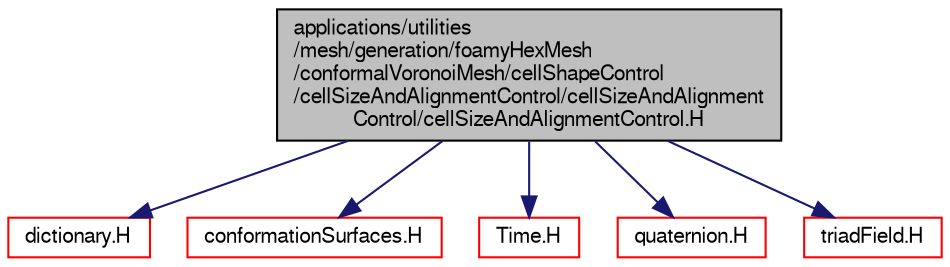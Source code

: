 digraph "applications/utilities/mesh/generation/foamyHexMesh/conformalVoronoiMesh/cellShapeControl/cellSizeAndAlignmentControl/cellSizeAndAlignmentControl/cellSizeAndAlignmentControl.H"
{
  bgcolor="transparent";
  edge [fontname="FreeSans",fontsize="10",labelfontname="FreeSans",labelfontsize="10"];
  node [fontname="FreeSans",fontsize="10",shape=record];
  Node0 [label="applications/utilities\l/mesh/generation/foamyHexMesh\l/conformalVoronoiMesh/cellShapeControl\l/cellSizeAndAlignmentControl/cellSizeAndAlignment\lControl/cellSizeAndAlignmentControl.H",height=0.2,width=0.4,color="black", fillcolor="grey75", style="filled", fontcolor="black"];
  Node0 -> Node1 [color="midnightblue",fontsize="10",style="solid",fontname="FreeSans"];
  Node1 [label="dictionary.H",height=0.2,width=0.4,color="red",URL="$a08804.html"];
  Node0 -> Node72 [color="midnightblue",fontsize="10",style="solid",fontname="FreeSans"];
  Node72 [label="conformationSurfaces.H",height=0.2,width=0.4,color="red",URL="$a18275.html"];
  Node0 -> Node207 [color="midnightblue",fontsize="10",style="solid",fontname="FreeSans"];
  Node207 [label="Time.H",height=0.2,width=0.4,color="red",URL="$a09311.html"];
  Node0 -> Node243 [color="midnightblue",fontsize="10",style="solid",fontname="FreeSans"];
  Node243 [label="quaternion.H",height=0.2,width=0.4,color="red",URL="$a12443.html"];
  Node0 -> Node245 [color="midnightblue",fontsize="10",style="solid",fontname="FreeSans"];
  Node245 [label="triadField.H",height=0.2,width=0.4,color="red",URL="$a09749.html"];
}
